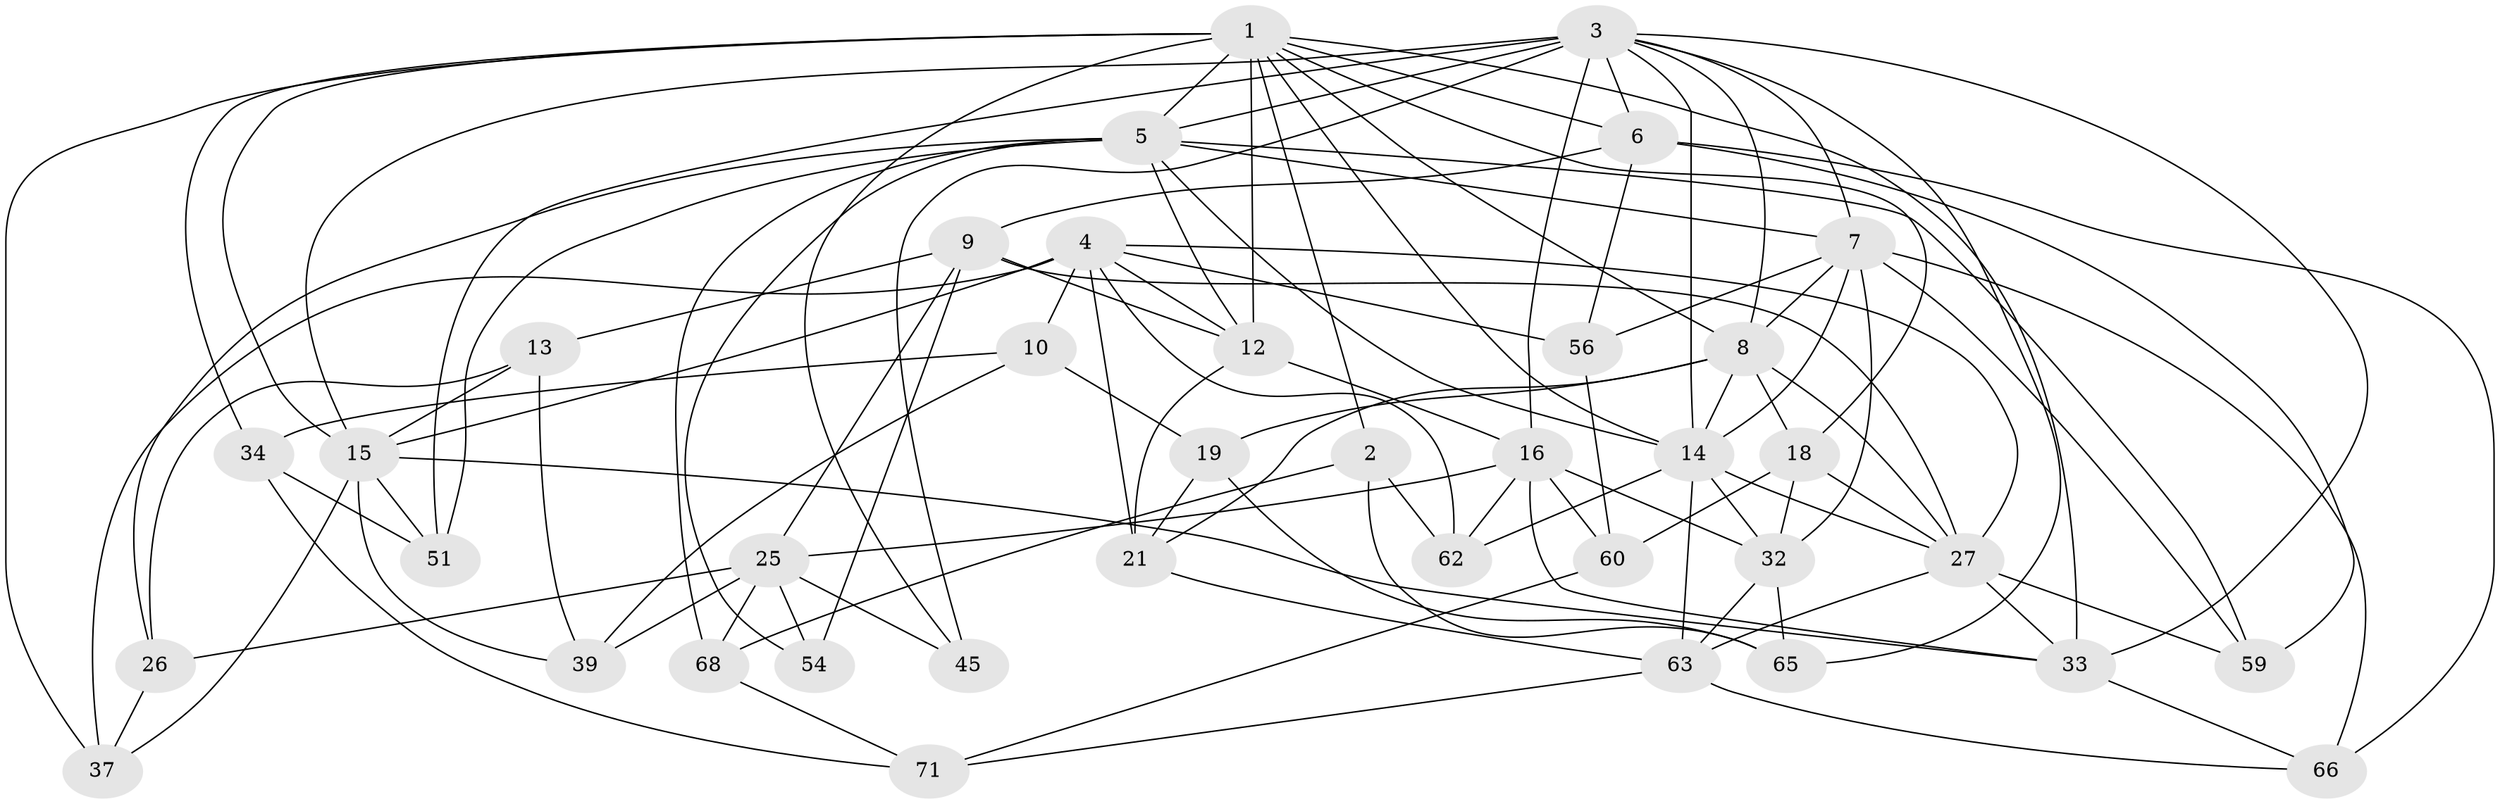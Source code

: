 // original degree distribution, {4: 1.0}
// Generated by graph-tools (version 1.1) at 2025/54/03/05/25 16:54:48]
// undirected, 38 vertices, 108 edges
graph export_dot {
graph [start="1"]
  node [color=gray90,style=filled];
  1 [super="+57+70+38"];
  2;
  3 [super="+46+22+47"];
  4 [super="+31+28"];
  5 [super="+53+11"];
  6 [super="+41"];
  7 [super="+61+17"];
  8 [super="+76+64"];
  9 [super="+24"];
  10;
  12 [super="+55+50"];
  13;
  14 [super="+29+40+20"];
  15 [super="+75+43"];
  16 [super="+36"];
  18 [super="+23"];
  19;
  21 [super="+48"];
  25 [super="+35"];
  26;
  27 [super="+30+74"];
  32 [super="+44"];
  33 [super="+73"];
  34;
  37;
  39;
  45;
  51;
  54;
  56;
  59;
  60;
  62;
  63 [super="+69"];
  65;
  66;
  68;
  71;
  1 -- 37;
  1 -- 45;
  1 -- 34;
  1 -- 2;
  1 -- 12 [weight=2];
  1 -- 33;
  1 -- 15;
  1 -- 18 [weight=2];
  1 -- 5;
  1 -- 6;
  1 -- 14;
  1 -- 8;
  2 -- 68;
  2 -- 62;
  2 -- 65;
  3 -- 33;
  3 -- 45 [weight=2];
  3 -- 5;
  3 -- 7;
  3 -- 51;
  3 -- 65;
  3 -- 14;
  3 -- 6;
  3 -- 16;
  3 -- 15;
  3 -- 8;
  4 -- 37;
  4 -- 12;
  4 -- 56;
  4 -- 27;
  4 -- 21;
  4 -- 10;
  4 -- 62;
  4 -- 15;
  5 -- 51;
  5 -- 54;
  5 -- 7;
  5 -- 68;
  5 -- 26;
  5 -- 59;
  5 -- 12;
  5 -- 14;
  6 -- 66;
  6 -- 56;
  6 -- 9;
  6 -- 59;
  7 -- 56;
  7 -- 8;
  7 -- 66;
  7 -- 59;
  7 -- 14;
  7 -- 32;
  8 -- 19;
  8 -- 18;
  8 -- 21;
  8 -- 27;
  8 -- 14;
  9 -- 27;
  9 -- 25;
  9 -- 12;
  9 -- 13;
  9 -- 54;
  10 -- 34;
  10 -- 39;
  10 -- 19;
  12 -- 21 [weight=2];
  12 -- 16;
  13 -- 39;
  13 -- 26;
  13 -- 15;
  14 -- 32 [weight=2];
  14 -- 63;
  14 -- 62;
  14 -- 27;
  15 -- 51;
  15 -- 33;
  15 -- 37;
  15 -- 39;
  16 -- 60;
  16 -- 33;
  16 -- 25;
  16 -- 32 [weight=2];
  16 -- 62;
  18 -- 32;
  18 -- 27;
  18 -- 60;
  19 -- 21;
  19 -- 65;
  21 -- 63;
  25 -- 68;
  25 -- 26;
  25 -- 54 [weight=2];
  25 -- 39;
  25 -- 45;
  26 -- 37;
  27 -- 63;
  27 -- 59;
  27 -- 33;
  32 -- 63;
  32 -- 65;
  33 -- 66;
  34 -- 51;
  34 -- 71;
  56 -- 60;
  60 -- 71;
  63 -- 66;
  63 -- 71;
  68 -- 71;
}
